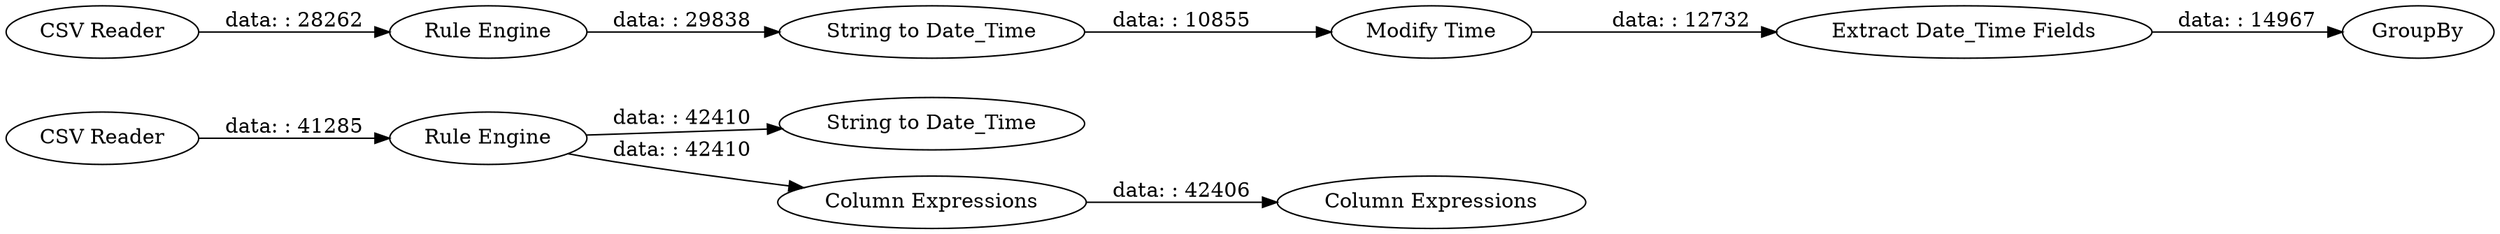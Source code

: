 digraph {
	"518444896528623285_6" [label="Column Expressions"]
	"518444896528623285_2" [label="CSV Reader"]
	"518444896528623285_1" [label="CSV Reader"]
	"518444896528623285_3" [label="Rule Engine"]
	"518444896528623285_8" [label="String to Date_Time"]
	"518444896528623285_9" [label="Modify Time"]
	"518444896528623285_4" [label="String to Date_Time"]
	"518444896528623285_5" [label="Column Expressions"]
	"518444896528623285_7" [label="Rule Engine"]
	"518444896528623285_11" [label=GroupBy]
	"518444896528623285_10" [label="Extract Date_Time Fields"]
	"518444896528623285_8" -> "518444896528623285_9" [label="data: : 10855"]
	"518444896528623285_7" -> "518444896528623285_8" [label="data: : 29838"]
	"518444896528623285_10" -> "518444896528623285_11" [label="data: : 14967"]
	"518444896528623285_9" -> "518444896528623285_10" [label="data: : 12732"]
	"518444896528623285_5" -> "518444896528623285_6" [label="data: : 42406"]
	"518444896528623285_1" -> "518444896528623285_3" [label="data: : 41285"]
	"518444896528623285_2" -> "518444896528623285_7" [label="data: : 28262"]
	"518444896528623285_3" -> "518444896528623285_5" [label="data: : 42410"]
	"518444896528623285_3" -> "518444896528623285_4" [label="data: : 42410"]
	rankdir=LR
}
